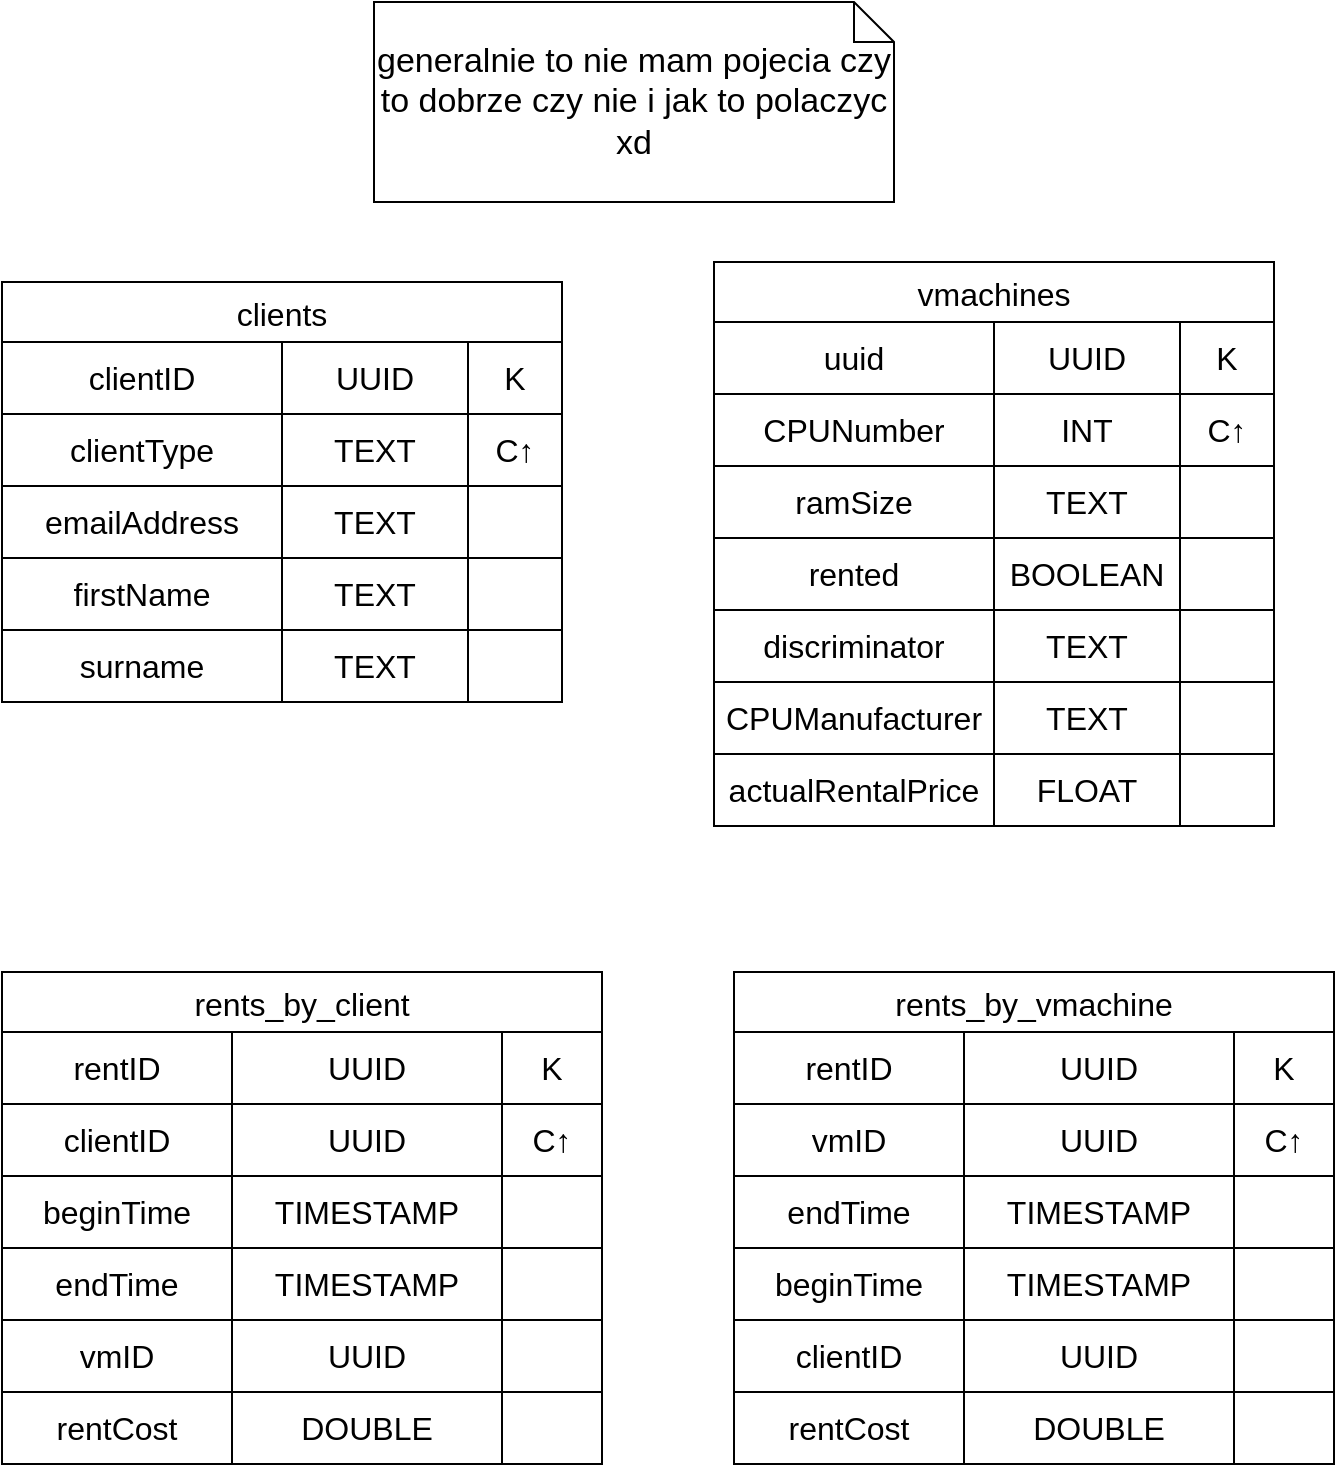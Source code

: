<mxfile version="25.0.2">
  <diagram name="Page-1" id="k9nQRyF4IQkoTlptOZB1">
    <mxGraphModel dx="1687" dy="984" grid="1" gridSize="10" guides="1" tooltips="1" connect="1" arrows="1" fold="1" page="1" pageScale="1" pageWidth="827" pageHeight="1169" math="0" shadow="0">
      <root>
        <mxCell id="0" />
        <mxCell id="1" parent="0" />
        <mxCell id="cYdkkXX8m2xhBoEQVh9J-1" value="clients" style="shape=table;startSize=30;container=1;collapsible=0;childLayout=tableLayout;strokeColor=default;fontSize=16;movable=1;resizable=1;rotatable=1;deletable=1;editable=1;locked=0;connectable=1;rowLines=1;columnLines=1;fixedRows=0;resizeLast=0;resizeLastRow=0;arcSize=15;absoluteArcSize=0;noLabel=0;" vertex="1" parent="1">
          <mxGeometry x="114" y="240" width="280" height="210" as="geometry" />
        </mxCell>
        <mxCell id="cYdkkXX8m2xhBoEQVh9J-6" value="" style="shape=tableRow;horizontal=0;startSize=0;swimlaneHead=0;swimlaneBody=0;strokeColor=inherit;top=0;left=0;bottom=0;right=0;collapsible=0;dropTarget=0;fillColor=none;points=[[0,0.5],[1,0.5]];portConstraint=eastwest;fontSize=16;" vertex="1" parent="cYdkkXX8m2xhBoEQVh9J-1">
          <mxGeometry y="30" width="280" height="36" as="geometry" />
        </mxCell>
        <mxCell id="cYdkkXX8m2xhBoEQVh9J-7" value="clientID" style="shape=partialRectangle;html=1;whiteSpace=wrap;connectable=0;strokeColor=inherit;overflow=hidden;fillColor=none;top=0;left=0;bottom=0;right=0;pointerEvents=1;fontSize=16;" vertex="1" parent="cYdkkXX8m2xhBoEQVh9J-6">
          <mxGeometry width="140" height="36" as="geometry">
            <mxRectangle width="140" height="36" as="alternateBounds" />
          </mxGeometry>
        </mxCell>
        <mxCell id="cYdkkXX8m2xhBoEQVh9J-8" value="UUID" style="shape=partialRectangle;html=1;whiteSpace=wrap;connectable=0;strokeColor=inherit;overflow=hidden;fillColor=none;top=0;left=0;bottom=0;right=0;pointerEvents=1;fontSize=16;" vertex="1" parent="cYdkkXX8m2xhBoEQVh9J-6">
          <mxGeometry x="140" width="93" height="36" as="geometry">
            <mxRectangle width="93" height="36" as="alternateBounds" />
          </mxGeometry>
        </mxCell>
        <mxCell id="cYdkkXX8m2xhBoEQVh9J-9" value="K" style="shape=partialRectangle;html=1;whiteSpace=wrap;connectable=0;strokeColor=inherit;overflow=hidden;fillColor=none;top=0;left=0;bottom=0;right=0;pointerEvents=1;fontSize=16;" vertex="1" parent="cYdkkXX8m2xhBoEQVh9J-6">
          <mxGeometry x="233" width="47" height="36" as="geometry">
            <mxRectangle width="47" height="36" as="alternateBounds" />
          </mxGeometry>
        </mxCell>
        <mxCell id="cYdkkXX8m2xhBoEQVh9J-75" value="" style="shape=tableRow;horizontal=0;startSize=0;swimlaneHead=0;swimlaneBody=0;strokeColor=inherit;top=0;left=0;bottom=0;right=0;collapsible=0;dropTarget=0;fillColor=none;points=[[0,0.5],[1,0.5]];portConstraint=eastwest;fontSize=16;" vertex="1" parent="cYdkkXX8m2xhBoEQVh9J-1">
          <mxGeometry y="66" width="280" height="36" as="geometry" />
        </mxCell>
        <mxCell id="cYdkkXX8m2xhBoEQVh9J-76" value="clientType" style="shape=partialRectangle;html=1;whiteSpace=wrap;connectable=0;strokeColor=inherit;overflow=hidden;fillColor=none;top=0;left=0;bottom=0;right=0;pointerEvents=1;fontSize=16;" vertex="1" parent="cYdkkXX8m2xhBoEQVh9J-75">
          <mxGeometry width="140" height="36" as="geometry">
            <mxRectangle width="140" height="36" as="alternateBounds" />
          </mxGeometry>
        </mxCell>
        <mxCell id="cYdkkXX8m2xhBoEQVh9J-77" value="TEXT" style="shape=partialRectangle;html=1;whiteSpace=wrap;connectable=0;strokeColor=inherit;overflow=hidden;fillColor=none;top=0;left=0;bottom=0;right=0;pointerEvents=1;fontSize=16;" vertex="1" parent="cYdkkXX8m2xhBoEQVh9J-75">
          <mxGeometry x="140" width="93" height="36" as="geometry">
            <mxRectangle width="93" height="36" as="alternateBounds" />
          </mxGeometry>
        </mxCell>
        <mxCell id="cYdkkXX8m2xhBoEQVh9J-78" value="C↑" style="shape=partialRectangle;html=1;whiteSpace=wrap;connectable=0;strokeColor=inherit;overflow=hidden;fillColor=none;top=0;left=0;bottom=0;right=0;pointerEvents=1;fontSize=16;" vertex="1" parent="cYdkkXX8m2xhBoEQVh9J-75">
          <mxGeometry x="233" width="47" height="36" as="geometry">
            <mxRectangle width="47" height="36" as="alternateBounds" />
          </mxGeometry>
        </mxCell>
        <mxCell id="cYdkkXX8m2xhBoEQVh9J-79" value="" style="shape=tableRow;horizontal=0;startSize=0;swimlaneHead=0;swimlaneBody=0;strokeColor=inherit;top=0;left=0;bottom=0;right=0;collapsible=0;dropTarget=0;fillColor=none;points=[[0,0.5],[1,0.5]];portConstraint=eastwest;fontSize=16;" vertex="1" parent="cYdkkXX8m2xhBoEQVh9J-1">
          <mxGeometry y="102" width="280" height="36" as="geometry" />
        </mxCell>
        <mxCell id="cYdkkXX8m2xhBoEQVh9J-80" value="emailAddress" style="shape=partialRectangle;html=1;whiteSpace=wrap;connectable=0;strokeColor=inherit;overflow=hidden;fillColor=none;top=0;left=0;bottom=0;right=0;pointerEvents=1;fontSize=16;" vertex="1" parent="cYdkkXX8m2xhBoEQVh9J-79">
          <mxGeometry width="140" height="36" as="geometry">
            <mxRectangle width="140" height="36" as="alternateBounds" />
          </mxGeometry>
        </mxCell>
        <mxCell id="cYdkkXX8m2xhBoEQVh9J-81" value="TEXT" style="shape=partialRectangle;html=1;whiteSpace=wrap;connectable=0;strokeColor=inherit;overflow=hidden;fillColor=none;top=0;left=0;bottom=0;right=0;pointerEvents=1;fontSize=16;" vertex="1" parent="cYdkkXX8m2xhBoEQVh9J-79">
          <mxGeometry x="140" width="93" height="36" as="geometry">
            <mxRectangle width="93" height="36" as="alternateBounds" />
          </mxGeometry>
        </mxCell>
        <mxCell id="cYdkkXX8m2xhBoEQVh9J-82" value="" style="shape=partialRectangle;html=1;whiteSpace=wrap;connectable=0;strokeColor=inherit;overflow=hidden;fillColor=none;top=0;left=0;bottom=0;right=0;pointerEvents=1;fontSize=16;" vertex="1" parent="cYdkkXX8m2xhBoEQVh9J-79">
          <mxGeometry x="233" width="47" height="36" as="geometry">
            <mxRectangle width="47" height="36" as="alternateBounds" />
          </mxGeometry>
        </mxCell>
        <mxCell id="cYdkkXX8m2xhBoEQVh9J-83" value="" style="shape=tableRow;horizontal=0;startSize=0;swimlaneHead=0;swimlaneBody=0;strokeColor=inherit;top=0;left=0;bottom=0;right=0;collapsible=0;dropTarget=0;fillColor=none;points=[[0,0.5],[1,0.5]];portConstraint=eastwest;fontSize=16;" vertex="1" parent="cYdkkXX8m2xhBoEQVh9J-1">
          <mxGeometry y="138" width="280" height="36" as="geometry" />
        </mxCell>
        <mxCell id="cYdkkXX8m2xhBoEQVh9J-84" value="firstName" style="shape=partialRectangle;html=1;whiteSpace=wrap;connectable=0;strokeColor=inherit;overflow=hidden;fillColor=none;top=0;left=0;bottom=0;right=0;pointerEvents=1;fontSize=16;" vertex="1" parent="cYdkkXX8m2xhBoEQVh9J-83">
          <mxGeometry width="140" height="36" as="geometry">
            <mxRectangle width="140" height="36" as="alternateBounds" />
          </mxGeometry>
        </mxCell>
        <mxCell id="cYdkkXX8m2xhBoEQVh9J-85" value="TEXT" style="shape=partialRectangle;html=1;whiteSpace=wrap;connectable=0;strokeColor=inherit;overflow=hidden;fillColor=none;top=0;left=0;bottom=0;right=0;pointerEvents=1;fontSize=16;" vertex="1" parent="cYdkkXX8m2xhBoEQVh9J-83">
          <mxGeometry x="140" width="93" height="36" as="geometry">
            <mxRectangle width="93" height="36" as="alternateBounds" />
          </mxGeometry>
        </mxCell>
        <mxCell id="cYdkkXX8m2xhBoEQVh9J-86" value="" style="shape=partialRectangle;html=1;whiteSpace=wrap;connectable=0;strokeColor=inherit;overflow=hidden;fillColor=none;top=0;left=0;bottom=0;right=0;pointerEvents=1;fontSize=16;" vertex="1" parent="cYdkkXX8m2xhBoEQVh9J-83">
          <mxGeometry x="233" width="47" height="36" as="geometry">
            <mxRectangle width="47" height="36" as="alternateBounds" />
          </mxGeometry>
        </mxCell>
        <mxCell id="cYdkkXX8m2xhBoEQVh9J-87" value="" style="shape=tableRow;horizontal=0;startSize=0;swimlaneHead=0;swimlaneBody=0;strokeColor=inherit;top=0;left=0;bottom=0;right=0;collapsible=0;dropTarget=0;fillColor=none;points=[[0,0.5],[1,0.5]];portConstraint=eastwest;fontSize=16;" vertex="1" parent="cYdkkXX8m2xhBoEQVh9J-1">
          <mxGeometry y="174" width="280" height="36" as="geometry" />
        </mxCell>
        <mxCell id="cYdkkXX8m2xhBoEQVh9J-88" value="surname" style="shape=partialRectangle;html=1;whiteSpace=wrap;connectable=0;strokeColor=inherit;overflow=hidden;fillColor=none;top=0;left=0;bottom=0;right=0;pointerEvents=1;fontSize=16;" vertex="1" parent="cYdkkXX8m2xhBoEQVh9J-87">
          <mxGeometry width="140" height="36" as="geometry">
            <mxRectangle width="140" height="36" as="alternateBounds" />
          </mxGeometry>
        </mxCell>
        <mxCell id="cYdkkXX8m2xhBoEQVh9J-89" value="TEXT" style="shape=partialRectangle;html=1;whiteSpace=wrap;connectable=0;strokeColor=inherit;overflow=hidden;fillColor=none;top=0;left=0;bottom=0;right=0;pointerEvents=1;fontSize=16;" vertex="1" parent="cYdkkXX8m2xhBoEQVh9J-87">
          <mxGeometry x="140" width="93" height="36" as="geometry">
            <mxRectangle width="93" height="36" as="alternateBounds" />
          </mxGeometry>
        </mxCell>
        <mxCell id="cYdkkXX8m2xhBoEQVh9J-90" value="" style="shape=partialRectangle;html=1;whiteSpace=wrap;connectable=0;strokeColor=inherit;overflow=hidden;fillColor=none;top=0;left=0;bottom=0;right=0;pointerEvents=1;fontSize=16;" vertex="1" parent="cYdkkXX8m2xhBoEQVh9J-87">
          <mxGeometry x="233" width="47" height="36" as="geometry">
            <mxRectangle width="47" height="36" as="alternateBounds" />
          </mxGeometry>
        </mxCell>
        <mxCell id="cYdkkXX8m2xhBoEQVh9J-32" value="" style="shape=tableRow;horizontal=0;startSize=0;swimlaneHead=0;swimlaneBody=0;strokeColor=inherit;top=0;left=0;bottom=0;right=0;collapsible=0;dropTarget=0;fillColor=none;points=[[0,0.5],[1,0.5]];portConstraint=eastwest;fontSize=16;" vertex="1" parent="1">
          <mxGeometry x="520" y="450" width="180" height="47" as="geometry" />
        </mxCell>
        <mxCell id="cYdkkXX8m2xhBoEQVh9J-34" value="" style="shape=partialRectangle;html=1;whiteSpace=wrap;connectable=0;strokeColor=inherit;overflow=hidden;fillColor=none;top=0;left=0;bottom=0;right=0;pointerEvents=1;fontSize=16;" vertex="1" parent="cYdkkXX8m2xhBoEQVh9J-32">
          <mxGeometry x="90" width="60" height="47" as="geometry">
            <mxRectangle width="60" height="47" as="alternateBounds" />
          </mxGeometry>
        </mxCell>
        <mxCell id="cYdkkXX8m2xhBoEQVh9J-35" value="" style="shape=partialRectangle;html=1;whiteSpace=wrap;connectable=0;strokeColor=inherit;overflow=hidden;fillColor=none;top=0;left=0;bottom=0;right=0;pointerEvents=1;fontSize=16;" vertex="1" parent="cYdkkXX8m2xhBoEQVh9J-32">
          <mxGeometry x="150" width="30" height="47" as="geometry">
            <mxRectangle width="30" height="47" as="alternateBounds" />
          </mxGeometry>
        </mxCell>
        <mxCell id="cYdkkXX8m2xhBoEQVh9J-91" value="vmachines" style="shape=table;startSize=30;container=1;collapsible=0;childLayout=tableLayout;strokeColor=default;fontSize=16;movable=1;resizable=1;rotatable=1;deletable=1;editable=1;locked=0;connectable=1;rowLines=1;columnLines=1;fixedRows=0;resizeLast=0;resizeLastRow=0;arcSize=15;absoluteArcSize=0;noLabel=0;" vertex="1" parent="1">
          <mxGeometry x="470" y="230" width="280" height="282" as="geometry" />
        </mxCell>
        <mxCell id="cYdkkXX8m2xhBoEQVh9J-92" value="" style="shape=tableRow;horizontal=0;startSize=0;swimlaneHead=0;swimlaneBody=0;strokeColor=inherit;top=0;left=0;bottom=0;right=0;collapsible=0;dropTarget=0;fillColor=none;points=[[0,0.5],[1,0.5]];portConstraint=eastwest;fontSize=16;" vertex="1" parent="cYdkkXX8m2xhBoEQVh9J-91">
          <mxGeometry y="30" width="280" height="36" as="geometry" />
        </mxCell>
        <mxCell id="cYdkkXX8m2xhBoEQVh9J-93" value="uuid" style="shape=partialRectangle;html=1;whiteSpace=wrap;connectable=0;strokeColor=inherit;overflow=hidden;fillColor=none;top=0;left=0;bottom=0;right=0;pointerEvents=1;fontSize=16;" vertex="1" parent="cYdkkXX8m2xhBoEQVh9J-92">
          <mxGeometry width="140" height="36" as="geometry">
            <mxRectangle width="140" height="36" as="alternateBounds" />
          </mxGeometry>
        </mxCell>
        <mxCell id="cYdkkXX8m2xhBoEQVh9J-94" value="UUID" style="shape=partialRectangle;html=1;whiteSpace=wrap;connectable=0;strokeColor=inherit;overflow=hidden;fillColor=none;top=0;left=0;bottom=0;right=0;pointerEvents=1;fontSize=16;" vertex="1" parent="cYdkkXX8m2xhBoEQVh9J-92">
          <mxGeometry x="140" width="93" height="36" as="geometry">
            <mxRectangle width="93" height="36" as="alternateBounds" />
          </mxGeometry>
        </mxCell>
        <mxCell id="cYdkkXX8m2xhBoEQVh9J-95" value="K" style="shape=partialRectangle;html=1;whiteSpace=wrap;connectable=0;strokeColor=inherit;overflow=hidden;fillColor=none;top=0;left=0;bottom=0;right=0;pointerEvents=1;fontSize=16;" vertex="1" parent="cYdkkXX8m2xhBoEQVh9J-92">
          <mxGeometry x="233" width="47" height="36" as="geometry">
            <mxRectangle width="47" height="36" as="alternateBounds" />
          </mxGeometry>
        </mxCell>
        <mxCell id="cYdkkXX8m2xhBoEQVh9J-96" value="" style="shape=tableRow;horizontal=0;startSize=0;swimlaneHead=0;swimlaneBody=0;strokeColor=inherit;top=0;left=0;bottom=0;right=0;collapsible=0;dropTarget=0;fillColor=none;points=[[0,0.5],[1,0.5]];portConstraint=eastwest;fontSize=16;" vertex="1" parent="cYdkkXX8m2xhBoEQVh9J-91">
          <mxGeometry y="66" width="280" height="36" as="geometry" />
        </mxCell>
        <mxCell id="cYdkkXX8m2xhBoEQVh9J-97" value="CPUNumber" style="shape=partialRectangle;html=1;whiteSpace=wrap;connectable=0;strokeColor=inherit;overflow=hidden;fillColor=none;top=0;left=0;bottom=0;right=0;pointerEvents=1;fontSize=16;" vertex="1" parent="cYdkkXX8m2xhBoEQVh9J-96">
          <mxGeometry width="140" height="36" as="geometry">
            <mxRectangle width="140" height="36" as="alternateBounds" />
          </mxGeometry>
        </mxCell>
        <mxCell id="cYdkkXX8m2xhBoEQVh9J-98" value="INT" style="shape=partialRectangle;html=1;whiteSpace=wrap;connectable=0;strokeColor=inherit;overflow=hidden;fillColor=none;top=0;left=0;bottom=0;right=0;pointerEvents=1;fontSize=16;" vertex="1" parent="cYdkkXX8m2xhBoEQVh9J-96">
          <mxGeometry x="140" width="93" height="36" as="geometry">
            <mxRectangle width="93" height="36" as="alternateBounds" />
          </mxGeometry>
        </mxCell>
        <mxCell id="cYdkkXX8m2xhBoEQVh9J-99" value="C↑" style="shape=partialRectangle;html=1;whiteSpace=wrap;connectable=0;strokeColor=inherit;overflow=hidden;fillColor=none;top=0;left=0;bottom=0;right=0;pointerEvents=1;fontSize=16;" vertex="1" parent="cYdkkXX8m2xhBoEQVh9J-96">
          <mxGeometry x="233" width="47" height="36" as="geometry">
            <mxRectangle width="47" height="36" as="alternateBounds" />
          </mxGeometry>
        </mxCell>
        <mxCell id="cYdkkXX8m2xhBoEQVh9J-100" value="" style="shape=tableRow;horizontal=0;startSize=0;swimlaneHead=0;swimlaneBody=0;strokeColor=inherit;top=0;left=0;bottom=0;right=0;collapsible=0;dropTarget=0;fillColor=none;points=[[0,0.5],[1,0.5]];portConstraint=eastwest;fontSize=16;" vertex="1" parent="cYdkkXX8m2xhBoEQVh9J-91">
          <mxGeometry y="102" width="280" height="36" as="geometry" />
        </mxCell>
        <mxCell id="cYdkkXX8m2xhBoEQVh9J-101" value="ramSize" style="shape=partialRectangle;html=1;whiteSpace=wrap;connectable=0;strokeColor=inherit;overflow=hidden;fillColor=none;top=0;left=0;bottom=0;right=0;pointerEvents=1;fontSize=16;" vertex="1" parent="cYdkkXX8m2xhBoEQVh9J-100">
          <mxGeometry width="140" height="36" as="geometry">
            <mxRectangle width="140" height="36" as="alternateBounds" />
          </mxGeometry>
        </mxCell>
        <mxCell id="cYdkkXX8m2xhBoEQVh9J-102" value="TEXT" style="shape=partialRectangle;html=1;whiteSpace=wrap;connectable=0;strokeColor=inherit;overflow=hidden;fillColor=none;top=0;left=0;bottom=0;right=0;pointerEvents=1;fontSize=16;" vertex="1" parent="cYdkkXX8m2xhBoEQVh9J-100">
          <mxGeometry x="140" width="93" height="36" as="geometry">
            <mxRectangle width="93" height="36" as="alternateBounds" />
          </mxGeometry>
        </mxCell>
        <mxCell id="cYdkkXX8m2xhBoEQVh9J-103" value="" style="shape=partialRectangle;html=1;whiteSpace=wrap;connectable=0;strokeColor=inherit;overflow=hidden;fillColor=none;top=0;left=0;bottom=0;right=0;pointerEvents=1;fontSize=16;" vertex="1" parent="cYdkkXX8m2xhBoEQVh9J-100">
          <mxGeometry x="233" width="47" height="36" as="geometry">
            <mxRectangle width="47" height="36" as="alternateBounds" />
          </mxGeometry>
        </mxCell>
        <mxCell id="cYdkkXX8m2xhBoEQVh9J-104" value="" style="shape=tableRow;horizontal=0;startSize=0;swimlaneHead=0;swimlaneBody=0;strokeColor=inherit;top=0;left=0;bottom=0;right=0;collapsible=0;dropTarget=0;fillColor=none;points=[[0,0.5],[1,0.5]];portConstraint=eastwest;fontSize=16;" vertex="1" parent="cYdkkXX8m2xhBoEQVh9J-91">
          <mxGeometry y="138" width="280" height="36" as="geometry" />
        </mxCell>
        <mxCell id="cYdkkXX8m2xhBoEQVh9J-105" value="rented" style="shape=partialRectangle;html=1;whiteSpace=wrap;connectable=0;strokeColor=inherit;overflow=hidden;fillColor=none;top=0;left=0;bottom=0;right=0;pointerEvents=1;fontSize=16;" vertex="1" parent="cYdkkXX8m2xhBoEQVh9J-104">
          <mxGeometry width="140" height="36" as="geometry">
            <mxRectangle width="140" height="36" as="alternateBounds" />
          </mxGeometry>
        </mxCell>
        <mxCell id="cYdkkXX8m2xhBoEQVh9J-106" value="BOOLEAN" style="shape=partialRectangle;html=1;whiteSpace=wrap;connectable=0;strokeColor=inherit;overflow=hidden;fillColor=none;top=0;left=0;bottom=0;right=0;pointerEvents=1;fontSize=16;" vertex="1" parent="cYdkkXX8m2xhBoEQVh9J-104">
          <mxGeometry x="140" width="93" height="36" as="geometry">
            <mxRectangle width="93" height="36" as="alternateBounds" />
          </mxGeometry>
        </mxCell>
        <mxCell id="cYdkkXX8m2xhBoEQVh9J-107" value="" style="shape=partialRectangle;html=1;whiteSpace=wrap;connectable=0;strokeColor=inherit;overflow=hidden;fillColor=none;top=0;left=0;bottom=0;right=0;pointerEvents=1;fontSize=16;" vertex="1" parent="cYdkkXX8m2xhBoEQVh9J-104">
          <mxGeometry x="233" width="47" height="36" as="geometry">
            <mxRectangle width="47" height="36" as="alternateBounds" />
          </mxGeometry>
        </mxCell>
        <mxCell id="cYdkkXX8m2xhBoEQVh9J-108" value="" style="shape=tableRow;horizontal=0;startSize=0;swimlaneHead=0;swimlaneBody=0;strokeColor=inherit;top=0;left=0;bottom=0;right=0;collapsible=0;dropTarget=0;fillColor=none;points=[[0,0.5],[1,0.5]];portConstraint=eastwest;fontSize=16;" vertex="1" parent="cYdkkXX8m2xhBoEQVh9J-91">
          <mxGeometry y="174" width="280" height="36" as="geometry" />
        </mxCell>
        <mxCell id="cYdkkXX8m2xhBoEQVh9J-109" value="discriminator" style="shape=partialRectangle;html=1;whiteSpace=wrap;connectable=0;strokeColor=inherit;overflow=hidden;fillColor=none;top=0;left=0;bottom=0;right=0;pointerEvents=1;fontSize=16;" vertex="1" parent="cYdkkXX8m2xhBoEQVh9J-108">
          <mxGeometry width="140" height="36" as="geometry">
            <mxRectangle width="140" height="36" as="alternateBounds" />
          </mxGeometry>
        </mxCell>
        <mxCell id="cYdkkXX8m2xhBoEQVh9J-110" value="TEXT" style="shape=partialRectangle;html=1;whiteSpace=wrap;connectable=0;strokeColor=inherit;overflow=hidden;fillColor=none;top=0;left=0;bottom=0;right=0;pointerEvents=1;fontSize=16;" vertex="1" parent="cYdkkXX8m2xhBoEQVh9J-108">
          <mxGeometry x="140" width="93" height="36" as="geometry">
            <mxRectangle width="93" height="36" as="alternateBounds" />
          </mxGeometry>
        </mxCell>
        <mxCell id="cYdkkXX8m2xhBoEQVh9J-111" value="" style="shape=partialRectangle;html=1;whiteSpace=wrap;connectable=0;strokeColor=inherit;overflow=hidden;fillColor=none;top=0;left=0;bottom=0;right=0;pointerEvents=1;fontSize=16;" vertex="1" parent="cYdkkXX8m2xhBoEQVh9J-108">
          <mxGeometry x="233" width="47" height="36" as="geometry">
            <mxRectangle width="47" height="36" as="alternateBounds" />
          </mxGeometry>
        </mxCell>
        <mxCell id="cYdkkXX8m2xhBoEQVh9J-112" value="" style="shape=tableRow;horizontal=0;startSize=0;swimlaneHead=0;swimlaneBody=0;strokeColor=inherit;top=0;left=0;bottom=0;right=0;collapsible=0;dropTarget=0;fillColor=none;points=[[0,0.5],[1,0.5]];portConstraint=eastwest;fontSize=16;" vertex="1" parent="cYdkkXX8m2xhBoEQVh9J-91">
          <mxGeometry y="210" width="280" height="36" as="geometry" />
        </mxCell>
        <mxCell id="cYdkkXX8m2xhBoEQVh9J-113" value="CPUManufacturer" style="shape=partialRectangle;html=1;whiteSpace=wrap;connectable=0;strokeColor=inherit;overflow=hidden;fillColor=none;top=0;left=0;bottom=0;right=0;pointerEvents=1;fontSize=16;" vertex="1" parent="cYdkkXX8m2xhBoEQVh9J-112">
          <mxGeometry width="140" height="36" as="geometry">
            <mxRectangle width="140" height="36" as="alternateBounds" />
          </mxGeometry>
        </mxCell>
        <mxCell id="cYdkkXX8m2xhBoEQVh9J-114" value="TEXT" style="shape=partialRectangle;html=1;whiteSpace=wrap;connectable=0;strokeColor=inherit;overflow=hidden;fillColor=none;top=0;left=0;bottom=0;right=0;pointerEvents=1;fontSize=16;" vertex="1" parent="cYdkkXX8m2xhBoEQVh9J-112">
          <mxGeometry x="140" width="93" height="36" as="geometry">
            <mxRectangle width="93" height="36" as="alternateBounds" />
          </mxGeometry>
        </mxCell>
        <mxCell id="cYdkkXX8m2xhBoEQVh9J-115" value="" style="shape=partialRectangle;html=1;whiteSpace=wrap;connectable=0;strokeColor=inherit;overflow=hidden;fillColor=none;top=0;left=0;bottom=0;right=0;pointerEvents=1;fontSize=16;" vertex="1" parent="cYdkkXX8m2xhBoEQVh9J-112">
          <mxGeometry x="233" width="47" height="36" as="geometry">
            <mxRectangle width="47" height="36" as="alternateBounds" />
          </mxGeometry>
        </mxCell>
        <mxCell id="cYdkkXX8m2xhBoEQVh9J-116" value="" style="shape=tableRow;horizontal=0;startSize=0;swimlaneHead=0;swimlaneBody=0;strokeColor=inherit;top=0;left=0;bottom=0;right=0;collapsible=0;dropTarget=0;fillColor=none;points=[[0,0.5],[1,0.5]];portConstraint=eastwest;fontSize=16;" vertex="1" parent="cYdkkXX8m2xhBoEQVh9J-91">
          <mxGeometry y="246" width="280" height="36" as="geometry" />
        </mxCell>
        <mxCell id="cYdkkXX8m2xhBoEQVh9J-117" value="actualRentalPrice" style="shape=partialRectangle;html=1;whiteSpace=wrap;connectable=0;strokeColor=inherit;overflow=hidden;fillColor=none;top=0;left=0;bottom=0;right=0;pointerEvents=1;fontSize=16;" vertex="1" parent="cYdkkXX8m2xhBoEQVh9J-116">
          <mxGeometry width="140" height="36" as="geometry">
            <mxRectangle width="140" height="36" as="alternateBounds" />
          </mxGeometry>
        </mxCell>
        <mxCell id="cYdkkXX8m2xhBoEQVh9J-118" value="FLOAT" style="shape=partialRectangle;html=1;whiteSpace=wrap;connectable=0;strokeColor=inherit;overflow=hidden;fillColor=none;top=0;left=0;bottom=0;right=0;pointerEvents=1;fontSize=16;" vertex="1" parent="cYdkkXX8m2xhBoEQVh9J-116">
          <mxGeometry x="140" width="93" height="36" as="geometry">
            <mxRectangle width="93" height="36" as="alternateBounds" />
          </mxGeometry>
        </mxCell>
        <mxCell id="cYdkkXX8m2xhBoEQVh9J-119" value="" style="shape=partialRectangle;html=1;whiteSpace=wrap;connectable=0;strokeColor=inherit;overflow=hidden;fillColor=none;top=0;left=0;bottom=0;right=0;pointerEvents=1;fontSize=16;" vertex="1" parent="cYdkkXX8m2xhBoEQVh9J-116">
          <mxGeometry x="233" width="47" height="36" as="geometry">
            <mxRectangle width="47" height="36" as="alternateBounds" />
          </mxGeometry>
        </mxCell>
        <mxCell id="cYdkkXX8m2xhBoEQVh9J-124" value="rents_by_client" style="shape=table;startSize=30;container=1;collapsible=0;childLayout=tableLayout;strokeColor=default;fontSize=16;movable=1;resizable=1;rotatable=1;deletable=1;editable=1;locked=0;connectable=1;rowLines=1;columnLines=1;fixedRows=0;resizeLast=0;resizeLastRow=0;arcSize=15;absoluteArcSize=0;noLabel=0;" vertex="1" parent="1">
          <mxGeometry x="114" y="585" width="300" height="246" as="geometry" />
        </mxCell>
        <mxCell id="cYdkkXX8m2xhBoEQVh9J-125" value="" style="shape=tableRow;horizontal=0;startSize=0;swimlaneHead=0;swimlaneBody=0;strokeColor=inherit;top=0;left=0;bottom=0;right=0;collapsible=0;dropTarget=0;fillColor=none;points=[[0,0.5],[1,0.5]];portConstraint=eastwest;fontSize=16;" vertex="1" parent="cYdkkXX8m2xhBoEQVh9J-124">
          <mxGeometry y="30" width="300" height="36" as="geometry" />
        </mxCell>
        <mxCell id="cYdkkXX8m2xhBoEQVh9J-126" value="rentID" style="shape=partialRectangle;html=1;whiteSpace=wrap;connectable=0;strokeColor=inherit;overflow=hidden;fillColor=none;top=0;left=0;bottom=0;right=0;pointerEvents=1;fontSize=16;" vertex="1" parent="cYdkkXX8m2xhBoEQVh9J-125">
          <mxGeometry width="115" height="36" as="geometry">
            <mxRectangle width="115" height="36" as="alternateBounds" />
          </mxGeometry>
        </mxCell>
        <mxCell id="cYdkkXX8m2xhBoEQVh9J-127" value="UUID" style="shape=partialRectangle;html=1;whiteSpace=wrap;connectable=0;strokeColor=inherit;overflow=hidden;fillColor=none;top=0;left=0;bottom=0;right=0;pointerEvents=1;fontSize=16;" vertex="1" parent="cYdkkXX8m2xhBoEQVh9J-125">
          <mxGeometry x="115" width="135" height="36" as="geometry">
            <mxRectangle width="135" height="36" as="alternateBounds" />
          </mxGeometry>
        </mxCell>
        <mxCell id="cYdkkXX8m2xhBoEQVh9J-128" value="K" style="shape=partialRectangle;html=1;whiteSpace=wrap;connectable=0;strokeColor=inherit;overflow=hidden;fillColor=none;top=0;left=0;bottom=0;right=0;pointerEvents=1;fontSize=16;" vertex="1" parent="cYdkkXX8m2xhBoEQVh9J-125">
          <mxGeometry x="250" width="50" height="36" as="geometry">
            <mxRectangle width="50" height="36" as="alternateBounds" />
          </mxGeometry>
        </mxCell>
        <mxCell id="cYdkkXX8m2xhBoEQVh9J-158" value="" style="shape=tableRow;horizontal=0;startSize=0;swimlaneHead=0;swimlaneBody=0;strokeColor=inherit;top=0;left=0;bottom=0;right=0;collapsible=0;dropTarget=0;fillColor=none;points=[[0,0.5],[1,0.5]];portConstraint=eastwest;fontSize=16;" vertex="1" parent="cYdkkXX8m2xhBoEQVh9J-124">
          <mxGeometry y="66" width="300" height="36" as="geometry" />
        </mxCell>
        <mxCell id="cYdkkXX8m2xhBoEQVh9J-159" value="clientID" style="shape=partialRectangle;html=1;whiteSpace=wrap;connectable=0;strokeColor=inherit;overflow=hidden;fillColor=none;top=0;left=0;bottom=0;right=0;pointerEvents=1;fontSize=16;" vertex="1" parent="cYdkkXX8m2xhBoEQVh9J-158">
          <mxGeometry width="115" height="36" as="geometry">
            <mxRectangle width="115" height="36" as="alternateBounds" />
          </mxGeometry>
        </mxCell>
        <mxCell id="cYdkkXX8m2xhBoEQVh9J-160" value="UUID" style="shape=partialRectangle;html=1;whiteSpace=wrap;connectable=0;strokeColor=inherit;overflow=hidden;fillColor=none;top=0;left=0;bottom=0;right=0;pointerEvents=1;fontSize=16;" vertex="1" parent="cYdkkXX8m2xhBoEQVh9J-158">
          <mxGeometry x="115" width="135" height="36" as="geometry">
            <mxRectangle width="135" height="36" as="alternateBounds" />
          </mxGeometry>
        </mxCell>
        <mxCell id="cYdkkXX8m2xhBoEQVh9J-161" value="C↑" style="shape=partialRectangle;html=1;whiteSpace=wrap;connectable=0;strokeColor=inherit;overflow=hidden;fillColor=none;top=0;left=0;bottom=0;right=0;pointerEvents=1;fontSize=16;" vertex="1" parent="cYdkkXX8m2xhBoEQVh9J-158">
          <mxGeometry x="250" width="50" height="36" as="geometry">
            <mxRectangle width="50" height="36" as="alternateBounds" />
          </mxGeometry>
        </mxCell>
        <mxCell id="cYdkkXX8m2xhBoEQVh9J-162" value="" style="shape=tableRow;horizontal=0;startSize=0;swimlaneHead=0;swimlaneBody=0;strokeColor=inherit;top=0;left=0;bottom=0;right=0;collapsible=0;dropTarget=0;fillColor=none;points=[[0,0.5],[1,0.5]];portConstraint=eastwest;fontSize=16;" vertex="1" parent="cYdkkXX8m2xhBoEQVh9J-124">
          <mxGeometry y="102" width="300" height="36" as="geometry" />
        </mxCell>
        <mxCell id="cYdkkXX8m2xhBoEQVh9J-163" value="beginTime" style="shape=partialRectangle;html=1;whiteSpace=wrap;connectable=0;strokeColor=inherit;overflow=hidden;fillColor=none;top=0;left=0;bottom=0;right=0;pointerEvents=1;fontSize=16;" vertex="1" parent="cYdkkXX8m2xhBoEQVh9J-162">
          <mxGeometry width="115" height="36" as="geometry">
            <mxRectangle width="115" height="36" as="alternateBounds" />
          </mxGeometry>
        </mxCell>
        <mxCell id="cYdkkXX8m2xhBoEQVh9J-164" value="TIMESTAMP" style="shape=partialRectangle;html=1;whiteSpace=wrap;connectable=0;strokeColor=inherit;overflow=hidden;fillColor=none;top=0;left=0;bottom=0;right=0;pointerEvents=1;fontSize=16;" vertex="1" parent="cYdkkXX8m2xhBoEQVh9J-162">
          <mxGeometry x="115" width="135" height="36" as="geometry">
            <mxRectangle width="135" height="36" as="alternateBounds" />
          </mxGeometry>
        </mxCell>
        <mxCell id="cYdkkXX8m2xhBoEQVh9J-165" value="" style="shape=partialRectangle;html=1;whiteSpace=wrap;connectable=0;strokeColor=inherit;overflow=hidden;fillColor=none;top=0;left=0;bottom=0;right=0;pointerEvents=1;fontSize=16;" vertex="1" parent="cYdkkXX8m2xhBoEQVh9J-162">
          <mxGeometry x="250" width="50" height="36" as="geometry">
            <mxRectangle width="50" height="36" as="alternateBounds" />
          </mxGeometry>
        </mxCell>
        <mxCell id="cYdkkXX8m2xhBoEQVh9J-166" value="" style="shape=tableRow;horizontal=0;startSize=0;swimlaneHead=0;swimlaneBody=0;strokeColor=inherit;top=0;left=0;bottom=0;right=0;collapsible=0;dropTarget=0;fillColor=none;points=[[0,0.5],[1,0.5]];portConstraint=eastwest;fontSize=16;" vertex="1" parent="cYdkkXX8m2xhBoEQVh9J-124">
          <mxGeometry y="138" width="300" height="36" as="geometry" />
        </mxCell>
        <mxCell id="cYdkkXX8m2xhBoEQVh9J-167" value="endTime" style="shape=partialRectangle;html=1;whiteSpace=wrap;connectable=0;strokeColor=inherit;overflow=hidden;fillColor=none;top=0;left=0;bottom=0;right=0;pointerEvents=1;fontSize=16;" vertex="1" parent="cYdkkXX8m2xhBoEQVh9J-166">
          <mxGeometry width="115" height="36" as="geometry">
            <mxRectangle width="115" height="36" as="alternateBounds" />
          </mxGeometry>
        </mxCell>
        <mxCell id="cYdkkXX8m2xhBoEQVh9J-168" value="TIMESTAMP" style="shape=partialRectangle;html=1;whiteSpace=wrap;connectable=0;strokeColor=inherit;overflow=hidden;fillColor=none;top=0;left=0;bottom=0;right=0;pointerEvents=1;fontSize=16;" vertex="1" parent="cYdkkXX8m2xhBoEQVh9J-166">
          <mxGeometry x="115" width="135" height="36" as="geometry">
            <mxRectangle width="135" height="36" as="alternateBounds" />
          </mxGeometry>
        </mxCell>
        <mxCell id="cYdkkXX8m2xhBoEQVh9J-169" value="" style="shape=partialRectangle;html=1;whiteSpace=wrap;connectable=0;strokeColor=inherit;overflow=hidden;fillColor=none;top=0;left=0;bottom=0;right=0;pointerEvents=1;fontSize=16;" vertex="1" parent="cYdkkXX8m2xhBoEQVh9J-166">
          <mxGeometry x="250" width="50" height="36" as="geometry">
            <mxRectangle width="50" height="36" as="alternateBounds" />
          </mxGeometry>
        </mxCell>
        <mxCell id="cYdkkXX8m2xhBoEQVh9J-204" value="" style="shape=tableRow;horizontal=0;startSize=0;swimlaneHead=0;swimlaneBody=0;strokeColor=inherit;top=0;left=0;bottom=0;right=0;collapsible=0;dropTarget=0;fillColor=none;points=[[0,0.5],[1,0.5]];portConstraint=eastwest;fontSize=16;" vertex="1" parent="cYdkkXX8m2xhBoEQVh9J-124">
          <mxGeometry y="174" width="300" height="36" as="geometry" />
        </mxCell>
        <mxCell id="cYdkkXX8m2xhBoEQVh9J-205" value="vmID" style="shape=partialRectangle;html=1;whiteSpace=wrap;connectable=0;strokeColor=inherit;overflow=hidden;fillColor=none;top=0;left=0;bottom=0;right=0;pointerEvents=1;fontSize=16;" vertex="1" parent="cYdkkXX8m2xhBoEQVh9J-204">
          <mxGeometry width="115" height="36" as="geometry">
            <mxRectangle width="115" height="36" as="alternateBounds" />
          </mxGeometry>
        </mxCell>
        <mxCell id="cYdkkXX8m2xhBoEQVh9J-206" value="UUID" style="shape=partialRectangle;html=1;whiteSpace=wrap;connectable=0;strokeColor=inherit;overflow=hidden;fillColor=none;top=0;left=0;bottom=0;right=0;pointerEvents=1;fontSize=16;" vertex="1" parent="cYdkkXX8m2xhBoEQVh9J-204">
          <mxGeometry x="115" width="135" height="36" as="geometry">
            <mxRectangle width="135" height="36" as="alternateBounds" />
          </mxGeometry>
        </mxCell>
        <mxCell id="cYdkkXX8m2xhBoEQVh9J-207" value="" style="shape=partialRectangle;html=1;whiteSpace=wrap;connectable=0;strokeColor=inherit;overflow=hidden;fillColor=none;top=0;left=0;bottom=0;right=0;pointerEvents=1;fontSize=16;" vertex="1" parent="cYdkkXX8m2xhBoEQVh9J-204">
          <mxGeometry x="250" width="50" height="36" as="geometry">
            <mxRectangle width="50" height="36" as="alternateBounds" />
          </mxGeometry>
        </mxCell>
        <mxCell id="cYdkkXX8m2xhBoEQVh9J-208" value="" style="shape=tableRow;horizontal=0;startSize=0;swimlaneHead=0;swimlaneBody=0;strokeColor=inherit;top=0;left=0;bottom=0;right=0;collapsible=0;dropTarget=0;fillColor=none;points=[[0,0.5],[1,0.5]];portConstraint=eastwest;fontSize=16;" vertex="1" parent="cYdkkXX8m2xhBoEQVh9J-124">
          <mxGeometry y="210" width="300" height="36" as="geometry" />
        </mxCell>
        <mxCell id="cYdkkXX8m2xhBoEQVh9J-209" value="rentCost" style="shape=partialRectangle;html=1;whiteSpace=wrap;connectable=0;strokeColor=inherit;overflow=hidden;fillColor=none;top=0;left=0;bottom=0;right=0;pointerEvents=1;fontSize=16;" vertex="1" parent="cYdkkXX8m2xhBoEQVh9J-208">
          <mxGeometry width="115" height="36" as="geometry">
            <mxRectangle width="115" height="36" as="alternateBounds" />
          </mxGeometry>
        </mxCell>
        <mxCell id="cYdkkXX8m2xhBoEQVh9J-210" value="DOUBLE" style="shape=partialRectangle;html=1;whiteSpace=wrap;connectable=0;strokeColor=inherit;overflow=hidden;fillColor=none;top=0;left=0;bottom=0;right=0;pointerEvents=1;fontSize=16;" vertex="1" parent="cYdkkXX8m2xhBoEQVh9J-208">
          <mxGeometry x="115" width="135" height="36" as="geometry">
            <mxRectangle width="135" height="36" as="alternateBounds" />
          </mxGeometry>
        </mxCell>
        <mxCell id="cYdkkXX8m2xhBoEQVh9J-211" value="" style="shape=partialRectangle;html=1;whiteSpace=wrap;connectable=0;strokeColor=inherit;overflow=hidden;fillColor=none;top=0;left=0;bottom=0;right=0;pointerEvents=1;fontSize=16;" vertex="1" parent="cYdkkXX8m2xhBoEQVh9J-208">
          <mxGeometry x="250" width="50" height="36" as="geometry">
            <mxRectangle width="50" height="36" as="alternateBounds" />
          </mxGeometry>
        </mxCell>
        <mxCell id="cYdkkXX8m2xhBoEQVh9J-212" value="rents_by_vmachine" style="shape=table;startSize=30;container=1;collapsible=0;childLayout=tableLayout;strokeColor=default;fontSize=16;movable=1;resizable=1;rotatable=1;deletable=1;editable=1;locked=0;connectable=1;rowLines=1;columnLines=1;fixedRows=0;resizeLast=0;resizeLastRow=0;arcSize=15;absoluteArcSize=0;noLabel=0;" vertex="1" parent="1">
          <mxGeometry x="480" y="585" width="300" height="246" as="geometry" />
        </mxCell>
        <mxCell id="cYdkkXX8m2xhBoEQVh9J-213" value="" style="shape=tableRow;horizontal=0;startSize=0;swimlaneHead=0;swimlaneBody=0;strokeColor=inherit;top=0;left=0;bottom=0;right=0;collapsible=0;dropTarget=0;fillColor=none;points=[[0,0.5],[1,0.5]];portConstraint=eastwest;fontSize=16;" vertex="1" parent="cYdkkXX8m2xhBoEQVh9J-212">
          <mxGeometry y="30" width="300" height="36" as="geometry" />
        </mxCell>
        <mxCell id="cYdkkXX8m2xhBoEQVh9J-214" value="rentID" style="shape=partialRectangle;html=1;whiteSpace=wrap;connectable=0;strokeColor=inherit;overflow=hidden;fillColor=none;top=0;left=0;bottom=0;right=0;pointerEvents=1;fontSize=16;" vertex="1" parent="cYdkkXX8m2xhBoEQVh9J-213">
          <mxGeometry width="115" height="36" as="geometry">
            <mxRectangle width="115" height="36" as="alternateBounds" />
          </mxGeometry>
        </mxCell>
        <mxCell id="cYdkkXX8m2xhBoEQVh9J-215" value="UUID" style="shape=partialRectangle;html=1;whiteSpace=wrap;connectable=0;strokeColor=inherit;overflow=hidden;fillColor=none;top=0;left=0;bottom=0;right=0;pointerEvents=1;fontSize=16;" vertex="1" parent="cYdkkXX8m2xhBoEQVh9J-213">
          <mxGeometry x="115" width="135" height="36" as="geometry">
            <mxRectangle width="135" height="36" as="alternateBounds" />
          </mxGeometry>
        </mxCell>
        <mxCell id="cYdkkXX8m2xhBoEQVh9J-216" value="K" style="shape=partialRectangle;html=1;whiteSpace=wrap;connectable=0;strokeColor=inherit;overflow=hidden;fillColor=none;top=0;left=0;bottom=0;right=0;pointerEvents=1;fontSize=16;" vertex="1" parent="cYdkkXX8m2xhBoEQVh9J-213">
          <mxGeometry x="250" width="50" height="36" as="geometry">
            <mxRectangle width="50" height="36" as="alternateBounds" />
          </mxGeometry>
        </mxCell>
        <mxCell id="cYdkkXX8m2xhBoEQVh9J-217" value="" style="shape=tableRow;horizontal=0;startSize=0;swimlaneHead=0;swimlaneBody=0;strokeColor=inherit;top=0;left=0;bottom=0;right=0;collapsible=0;dropTarget=0;fillColor=none;points=[[0,0.5],[1,0.5]];portConstraint=eastwest;fontSize=16;" vertex="1" parent="cYdkkXX8m2xhBoEQVh9J-212">
          <mxGeometry y="66" width="300" height="36" as="geometry" />
        </mxCell>
        <mxCell id="cYdkkXX8m2xhBoEQVh9J-218" value="vmID" style="shape=partialRectangle;html=1;whiteSpace=wrap;connectable=0;strokeColor=inherit;overflow=hidden;fillColor=none;top=0;left=0;bottom=0;right=0;pointerEvents=1;fontSize=16;" vertex="1" parent="cYdkkXX8m2xhBoEQVh9J-217">
          <mxGeometry width="115" height="36" as="geometry">
            <mxRectangle width="115" height="36" as="alternateBounds" />
          </mxGeometry>
        </mxCell>
        <mxCell id="cYdkkXX8m2xhBoEQVh9J-219" value="UUID" style="shape=partialRectangle;html=1;whiteSpace=wrap;connectable=0;strokeColor=inherit;overflow=hidden;fillColor=none;top=0;left=0;bottom=0;right=0;pointerEvents=1;fontSize=16;" vertex="1" parent="cYdkkXX8m2xhBoEQVh9J-217">
          <mxGeometry x="115" width="135" height="36" as="geometry">
            <mxRectangle width="135" height="36" as="alternateBounds" />
          </mxGeometry>
        </mxCell>
        <mxCell id="cYdkkXX8m2xhBoEQVh9J-220" value="C↑" style="shape=partialRectangle;html=1;whiteSpace=wrap;connectable=0;strokeColor=inherit;overflow=hidden;fillColor=none;top=0;left=0;bottom=0;right=0;pointerEvents=1;fontSize=16;" vertex="1" parent="cYdkkXX8m2xhBoEQVh9J-217">
          <mxGeometry x="250" width="50" height="36" as="geometry">
            <mxRectangle width="50" height="36" as="alternateBounds" />
          </mxGeometry>
        </mxCell>
        <mxCell id="cYdkkXX8m2xhBoEQVh9J-221" value="" style="shape=tableRow;horizontal=0;startSize=0;swimlaneHead=0;swimlaneBody=0;strokeColor=inherit;top=0;left=0;bottom=0;right=0;collapsible=0;dropTarget=0;fillColor=none;points=[[0,0.5],[1,0.5]];portConstraint=eastwest;fontSize=16;" vertex="1" parent="cYdkkXX8m2xhBoEQVh9J-212">
          <mxGeometry y="102" width="300" height="36" as="geometry" />
        </mxCell>
        <mxCell id="cYdkkXX8m2xhBoEQVh9J-222" value="endTime" style="shape=partialRectangle;html=1;whiteSpace=wrap;connectable=0;strokeColor=inherit;overflow=hidden;fillColor=none;top=0;left=0;bottom=0;right=0;pointerEvents=1;fontSize=16;" vertex="1" parent="cYdkkXX8m2xhBoEQVh9J-221">
          <mxGeometry width="115" height="36" as="geometry">
            <mxRectangle width="115" height="36" as="alternateBounds" />
          </mxGeometry>
        </mxCell>
        <mxCell id="cYdkkXX8m2xhBoEQVh9J-223" value="TIMESTAMP" style="shape=partialRectangle;html=1;whiteSpace=wrap;connectable=0;strokeColor=inherit;overflow=hidden;fillColor=none;top=0;left=0;bottom=0;right=0;pointerEvents=1;fontSize=16;" vertex="1" parent="cYdkkXX8m2xhBoEQVh9J-221">
          <mxGeometry x="115" width="135" height="36" as="geometry">
            <mxRectangle width="135" height="36" as="alternateBounds" />
          </mxGeometry>
        </mxCell>
        <mxCell id="cYdkkXX8m2xhBoEQVh9J-224" value="" style="shape=partialRectangle;html=1;whiteSpace=wrap;connectable=0;strokeColor=inherit;overflow=hidden;fillColor=none;top=0;left=0;bottom=0;right=0;pointerEvents=1;fontSize=16;" vertex="1" parent="cYdkkXX8m2xhBoEQVh9J-221">
          <mxGeometry x="250" width="50" height="36" as="geometry">
            <mxRectangle width="50" height="36" as="alternateBounds" />
          </mxGeometry>
        </mxCell>
        <mxCell id="cYdkkXX8m2xhBoEQVh9J-225" value="" style="shape=tableRow;horizontal=0;startSize=0;swimlaneHead=0;swimlaneBody=0;strokeColor=inherit;top=0;left=0;bottom=0;right=0;collapsible=0;dropTarget=0;fillColor=none;points=[[0,0.5],[1,0.5]];portConstraint=eastwest;fontSize=16;" vertex="1" parent="cYdkkXX8m2xhBoEQVh9J-212">
          <mxGeometry y="138" width="300" height="36" as="geometry" />
        </mxCell>
        <mxCell id="cYdkkXX8m2xhBoEQVh9J-226" value="beginTime" style="shape=partialRectangle;html=1;whiteSpace=wrap;connectable=0;strokeColor=inherit;overflow=hidden;fillColor=none;top=0;left=0;bottom=0;right=0;pointerEvents=1;fontSize=16;" vertex="1" parent="cYdkkXX8m2xhBoEQVh9J-225">
          <mxGeometry width="115" height="36" as="geometry">
            <mxRectangle width="115" height="36" as="alternateBounds" />
          </mxGeometry>
        </mxCell>
        <mxCell id="cYdkkXX8m2xhBoEQVh9J-227" value="TIMESTAMP" style="shape=partialRectangle;html=1;whiteSpace=wrap;connectable=0;strokeColor=inherit;overflow=hidden;fillColor=none;top=0;left=0;bottom=0;right=0;pointerEvents=1;fontSize=16;" vertex="1" parent="cYdkkXX8m2xhBoEQVh9J-225">
          <mxGeometry x="115" width="135" height="36" as="geometry">
            <mxRectangle width="135" height="36" as="alternateBounds" />
          </mxGeometry>
        </mxCell>
        <mxCell id="cYdkkXX8m2xhBoEQVh9J-228" value="" style="shape=partialRectangle;html=1;whiteSpace=wrap;connectable=0;strokeColor=inherit;overflow=hidden;fillColor=none;top=0;left=0;bottom=0;right=0;pointerEvents=1;fontSize=16;" vertex="1" parent="cYdkkXX8m2xhBoEQVh9J-225">
          <mxGeometry x="250" width="50" height="36" as="geometry">
            <mxRectangle width="50" height="36" as="alternateBounds" />
          </mxGeometry>
        </mxCell>
        <mxCell id="cYdkkXX8m2xhBoEQVh9J-229" value="" style="shape=tableRow;horizontal=0;startSize=0;swimlaneHead=0;swimlaneBody=0;strokeColor=inherit;top=0;left=0;bottom=0;right=0;collapsible=0;dropTarget=0;fillColor=none;points=[[0,0.5],[1,0.5]];portConstraint=eastwest;fontSize=16;" vertex="1" parent="cYdkkXX8m2xhBoEQVh9J-212">
          <mxGeometry y="174" width="300" height="36" as="geometry" />
        </mxCell>
        <mxCell id="cYdkkXX8m2xhBoEQVh9J-230" value="clientID" style="shape=partialRectangle;html=1;whiteSpace=wrap;connectable=0;strokeColor=inherit;overflow=hidden;fillColor=none;top=0;left=0;bottom=0;right=0;pointerEvents=1;fontSize=16;" vertex="1" parent="cYdkkXX8m2xhBoEQVh9J-229">
          <mxGeometry width="115" height="36" as="geometry">
            <mxRectangle width="115" height="36" as="alternateBounds" />
          </mxGeometry>
        </mxCell>
        <mxCell id="cYdkkXX8m2xhBoEQVh9J-231" value="UUID" style="shape=partialRectangle;html=1;whiteSpace=wrap;connectable=0;strokeColor=inherit;overflow=hidden;fillColor=none;top=0;left=0;bottom=0;right=0;pointerEvents=1;fontSize=16;" vertex="1" parent="cYdkkXX8m2xhBoEQVh9J-229">
          <mxGeometry x="115" width="135" height="36" as="geometry">
            <mxRectangle width="135" height="36" as="alternateBounds" />
          </mxGeometry>
        </mxCell>
        <mxCell id="cYdkkXX8m2xhBoEQVh9J-232" value="" style="shape=partialRectangle;html=1;whiteSpace=wrap;connectable=0;strokeColor=inherit;overflow=hidden;fillColor=none;top=0;left=0;bottom=0;right=0;pointerEvents=1;fontSize=16;" vertex="1" parent="cYdkkXX8m2xhBoEQVh9J-229">
          <mxGeometry x="250" width="50" height="36" as="geometry">
            <mxRectangle width="50" height="36" as="alternateBounds" />
          </mxGeometry>
        </mxCell>
        <mxCell id="cYdkkXX8m2xhBoEQVh9J-233" value="" style="shape=tableRow;horizontal=0;startSize=0;swimlaneHead=0;swimlaneBody=0;strokeColor=inherit;top=0;left=0;bottom=0;right=0;collapsible=0;dropTarget=0;fillColor=none;points=[[0,0.5],[1,0.5]];portConstraint=eastwest;fontSize=16;" vertex="1" parent="cYdkkXX8m2xhBoEQVh9J-212">
          <mxGeometry y="210" width="300" height="36" as="geometry" />
        </mxCell>
        <mxCell id="cYdkkXX8m2xhBoEQVh9J-234" value="rentCost" style="shape=partialRectangle;html=1;whiteSpace=wrap;connectable=0;strokeColor=inherit;overflow=hidden;fillColor=none;top=0;left=0;bottom=0;right=0;pointerEvents=1;fontSize=16;" vertex="1" parent="cYdkkXX8m2xhBoEQVh9J-233">
          <mxGeometry width="115" height="36" as="geometry">
            <mxRectangle width="115" height="36" as="alternateBounds" />
          </mxGeometry>
        </mxCell>
        <mxCell id="cYdkkXX8m2xhBoEQVh9J-235" value="DOUBLE" style="shape=partialRectangle;html=1;whiteSpace=wrap;connectable=0;strokeColor=inherit;overflow=hidden;fillColor=none;top=0;left=0;bottom=0;right=0;pointerEvents=1;fontSize=16;" vertex="1" parent="cYdkkXX8m2xhBoEQVh9J-233">
          <mxGeometry x="115" width="135" height="36" as="geometry">
            <mxRectangle width="135" height="36" as="alternateBounds" />
          </mxGeometry>
        </mxCell>
        <mxCell id="cYdkkXX8m2xhBoEQVh9J-236" value="" style="shape=partialRectangle;html=1;whiteSpace=wrap;connectable=0;strokeColor=inherit;overflow=hidden;fillColor=none;top=0;left=0;bottom=0;right=0;pointerEvents=1;fontSize=16;" vertex="1" parent="cYdkkXX8m2xhBoEQVh9J-233">
          <mxGeometry x="250" width="50" height="36" as="geometry">
            <mxRectangle width="50" height="36" as="alternateBounds" />
          </mxGeometry>
        </mxCell>
        <mxCell id="cYdkkXX8m2xhBoEQVh9J-237" value="&lt;font style=&quot;font-size: 17px;&quot;&gt;generalnie to nie mam pojecia czy to dobrze czy nie i jak to polaczyc xd&lt;/font&gt;" style="shape=note;size=20;whiteSpace=wrap;html=1;" vertex="1" parent="1">
          <mxGeometry x="300" y="100" width="260" height="100" as="geometry" />
        </mxCell>
      </root>
    </mxGraphModel>
  </diagram>
</mxfile>
